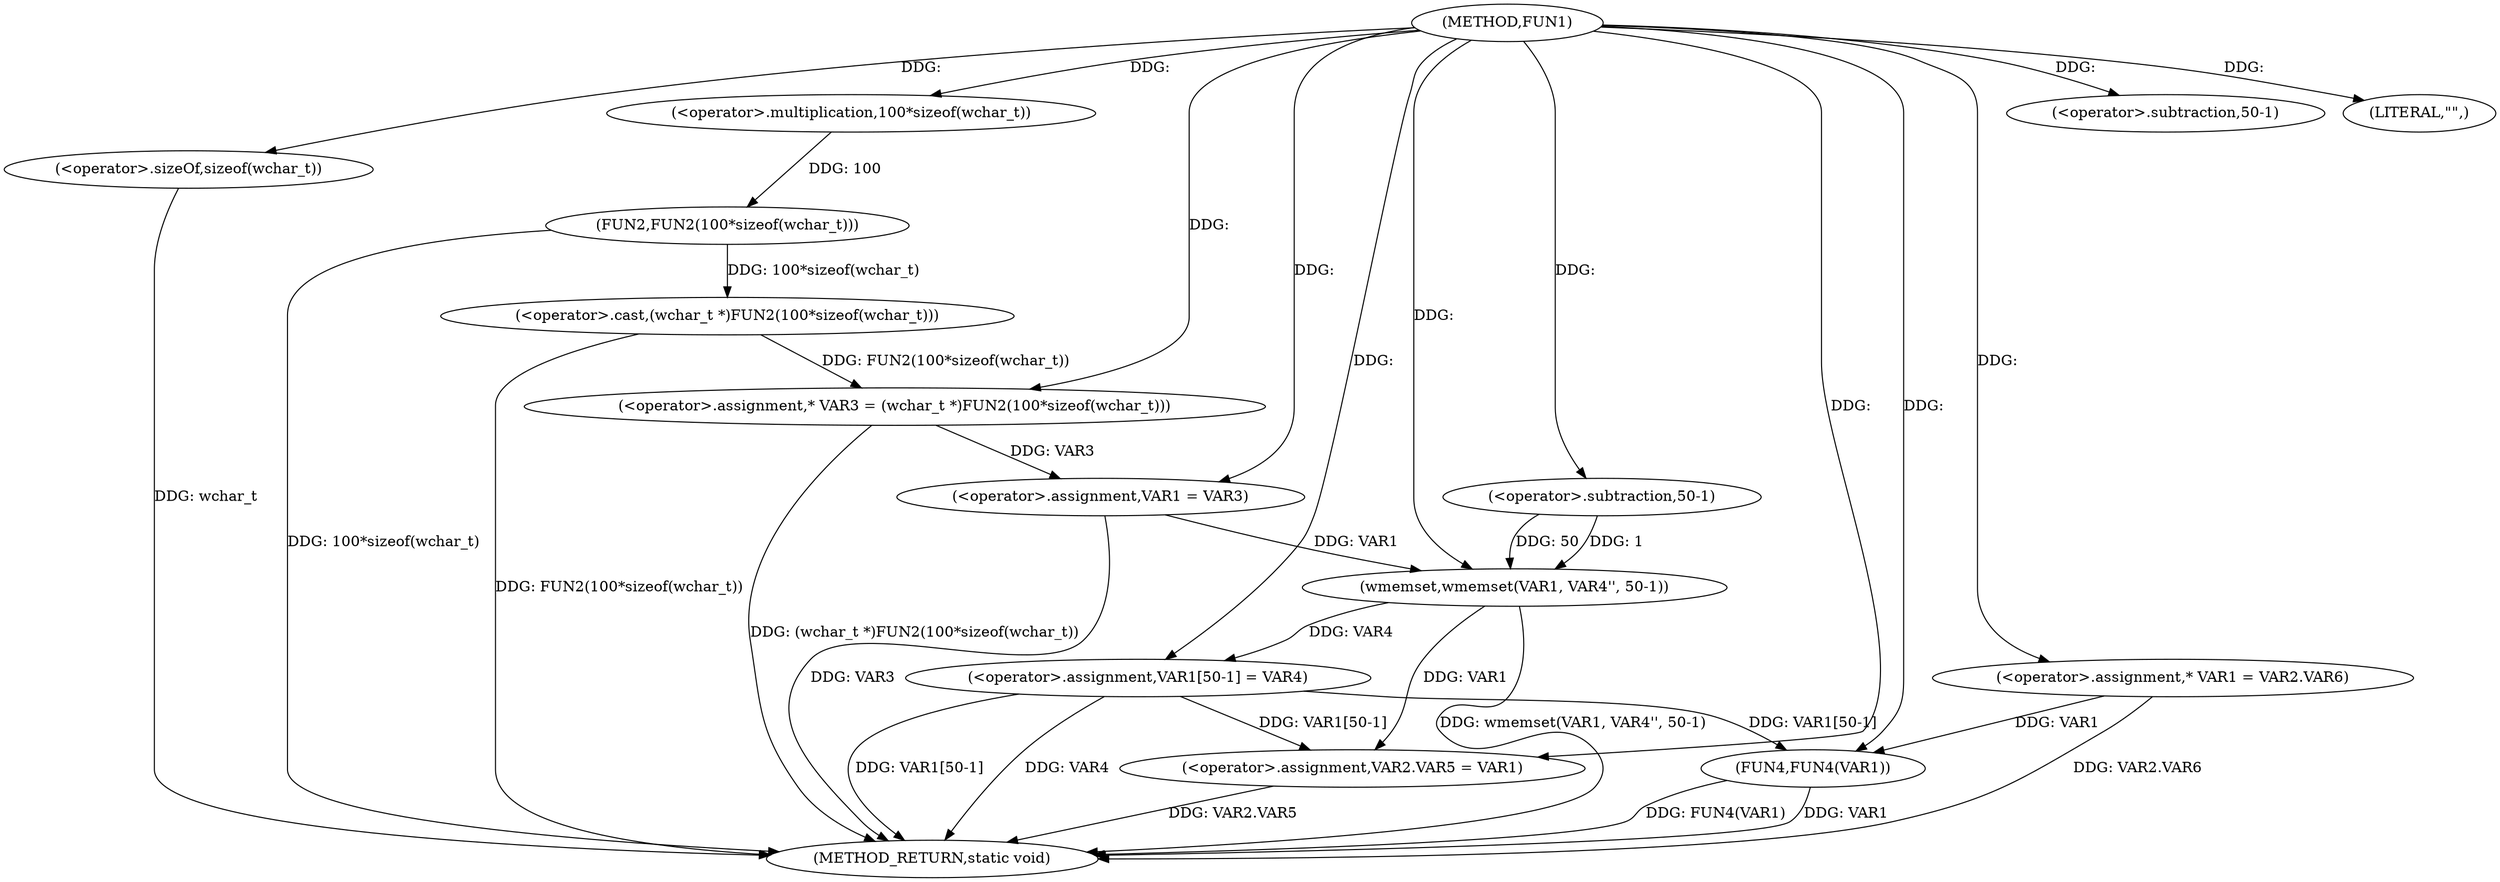 digraph FUN1 {  
"1000100" [label = "(METHOD,FUN1)" ]
"1000146" [label = "(METHOD_RETURN,static void)" ]
"1000105" [label = "(<operator>.assignment,* VAR3 = (wchar_t *)FUN2(100*sizeof(wchar_t)))" ]
"1000107" [label = "(<operator>.cast,(wchar_t *)FUN2(100*sizeof(wchar_t)))" ]
"1000109" [label = "(FUN2,FUN2(100*sizeof(wchar_t)))" ]
"1000110" [label = "(<operator>.multiplication,100*sizeof(wchar_t))" ]
"1000112" [label = "(<operator>.sizeOf,sizeof(wchar_t))" ]
"1000114" [label = "(<operator>.assignment,VAR1 = VAR3)" ]
"1000117" [label = "(wmemset,wmemset(VAR1, VAR4'', 50-1))" ]
"1000120" [label = "(<operator>.subtraction,50-1)" ]
"1000123" [label = "(<operator>.assignment,VAR1[50-1] = VAR4)" ]
"1000126" [label = "(<operator>.subtraction,50-1)" ]
"1000130" [label = "(<operator>.assignment,VAR2.VAR5 = VAR1)" ]
"1000137" [label = "(<operator>.assignment,* VAR1 = VAR2.VAR6)" ]
"1000143" [label = "(LITERAL,\"\",)" ]
"1000144" [label = "(FUN4,FUN4(VAR1))" ]
  "1000117" -> "1000146"  [ label = "DDG: wmemset(VAR1, VAR4'', 50-1)"] 
  "1000105" -> "1000146"  [ label = "DDG: (wchar_t *)FUN2(100*sizeof(wchar_t))"] 
  "1000144" -> "1000146"  [ label = "DDG: VAR1"] 
  "1000114" -> "1000146"  [ label = "DDG: VAR3"] 
  "1000137" -> "1000146"  [ label = "DDG: VAR2.VAR6"] 
  "1000123" -> "1000146"  [ label = "DDG: VAR4"] 
  "1000144" -> "1000146"  [ label = "DDG: FUN4(VAR1)"] 
  "1000112" -> "1000146"  [ label = "DDG: wchar_t"] 
  "1000109" -> "1000146"  [ label = "DDG: 100*sizeof(wchar_t)"] 
  "1000107" -> "1000146"  [ label = "DDG: FUN2(100*sizeof(wchar_t))"] 
  "1000130" -> "1000146"  [ label = "DDG: VAR2.VAR5"] 
  "1000123" -> "1000146"  [ label = "DDG: VAR1[50-1]"] 
  "1000107" -> "1000105"  [ label = "DDG: FUN2(100*sizeof(wchar_t))"] 
  "1000100" -> "1000105"  [ label = "DDG: "] 
  "1000109" -> "1000107"  [ label = "DDG: 100*sizeof(wchar_t)"] 
  "1000110" -> "1000109"  [ label = "DDG: 100"] 
  "1000100" -> "1000110"  [ label = "DDG: "] 
  "1000100" -> "1000112"  [ label = "DDG: "] 
  "1000105" -> "1000114"  [ label = "DDG: VAR3"] 
  "1000100" -> "1000114"  [ label = "DDG: "] 
  "1000114" -> "1000117"  [ label = "DDG: VAR1"] 
  "1000100" -> "1000117"  [ label = "DDG: "] 
  "1000120" -> "1000117"  [ label = "DDG: 50"] 
  "1000120" -> "1000117"  [ label = "DDG: 1"] 
  "1000100" -> "1000120"  [ label = "DDG: "] 
  "1000117" -> "1000123"  [ label = "DDG: VAR4"] 
  "1000100" -> "1000123"  [ label = "DDG: "] 
  "1000100" -> "1000126"  [ label = "DDG: "] 
  "1000117" -> "1000130"  [ label = "DDG: VAR1"] 
  "1000123" -> "1000130"  [ label = "DDG: VAR1[50-1]"] 
  "1000100" -> "1000130"  [ label = "DDG: "] 
  "1000100" -> "1000137"  [ label = "DDG: "] 
  "1000100" -> "1000143"  [ label = "DDG: "] 
  "1000137" -> "1000144"  [ label = "DDG: VAR1"] 
  "1000123" -> "1000144"  [ label = "DDG: VAR1[50-1]"] 
  "1000100" -> "1000144"  [ label = "DDG: "] 
}
